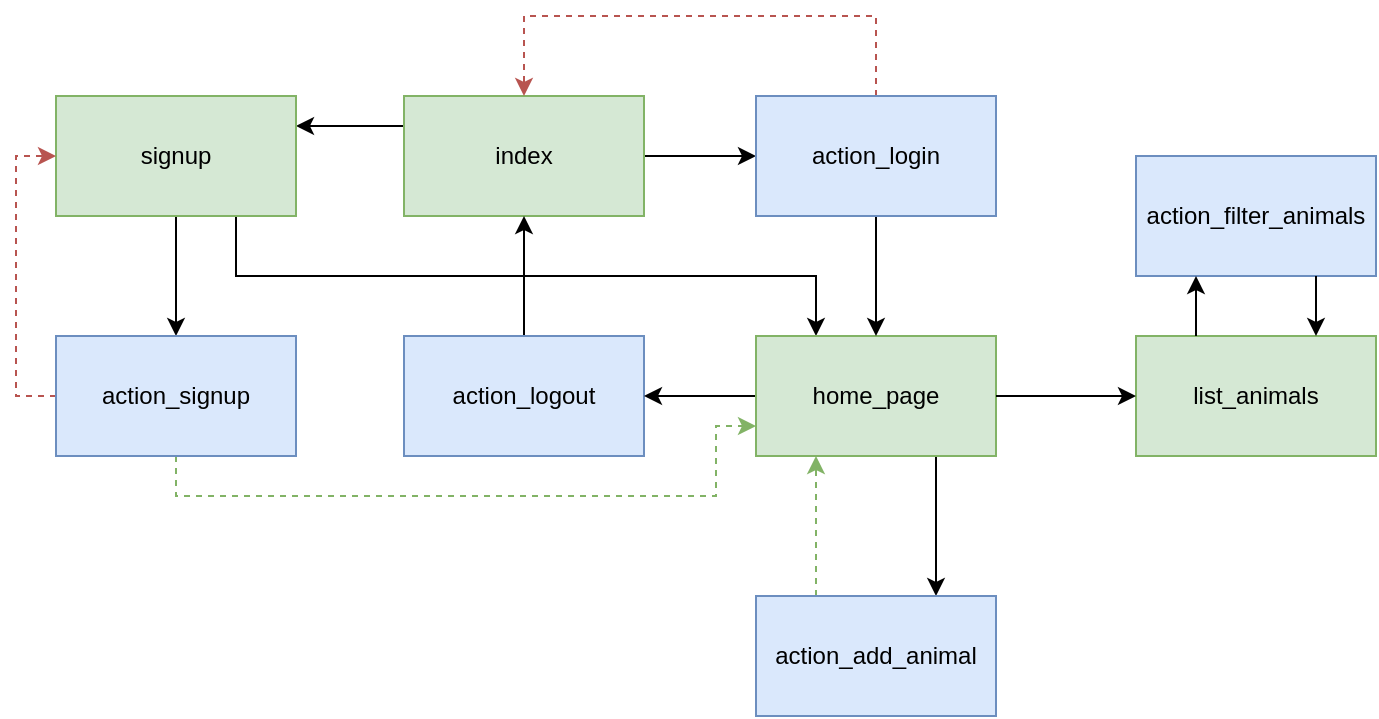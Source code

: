 <mxfile version="13.9.1" type="device"><diagram id="YFT_qSiB2kMt1HVB6Zt0" name="Page-1"><mxGraphModel dx="1185" dy="653" grid="1" gridSize="10" guides="1" tooltips="1" connect="1" arrows="1" fold="1" page="1" pageScale="1" pageWidth="827" pageHeight="1169" math="0" shadow="0"><root><mxCell id="0"/><mxCell id="1" parent="0"/><mxCell id="7VbJM1r4_z_jr_okdKqC-8" style="edgeStyle=orthogonalEdgeStyle;rounded=0;orthogonalLoop=1;jettySize=auto;html=1;exitX=0;exitY=0.25;exitDx=0;exitDy=0;entryX=1;entryY=0.25;entryDx=0;entryDy=0;" parent="1" source="7VbJM1r4_z_jr_okdKqC-1" target="7VbJM1r4_z_jr_okdKqC-2" edge="1"><mxGeometry relative="1" as="geometry"/></mxCell><mxCell id="7VbJM1r4_z_jr_okdKqC-13" style="edgeStyle=orthogonalEdgeStyle;rounded=0;orthogonalLoop=1;jettySize=auto;html=1;exitX=1;exitY=0.5;exitDx=0;exitDy=0;entryX=0;entryY=0.5;entryDx=0;entryDy=0;" parent="1" source="7VbJM1r4_z_jr_okdKqC-1" target="7VbJM1r4_z_jr_okdKqC-12" edge="1"><mxGeometry relative="1" as="geometry"/></mxCell><mxCell id="7VbJM1r4_z_jr_okdKqC-1" value="index" style="rounded=0;whiteSpace=wrap;html=1;fillColor=#d5e8d4;strokeColor=#82b366;" parent="1" vertex="1"><mxGeometry x="254" y="230" width="120" height="60" as="geometry"/></mxCell><mxCell id="7VbJM1r4_z_jr_okdKqC-5" style="edgeStyle=orthogonalEdgeStyle;rounded=0;orthogonalLoop=1;jettySize=auto;html=1;exitX=0.5;exitY=1;exitDx=0;exitDy=0;entryX=0.5;entryY=0;entryDx=0;entryDy=0;" parent="1" source="7VbJM1r4_z_jr_okdKqC-2" target="7VbJM1r4_z_jr_okdKqC-4" edge="1"><mxGeometry relative="1" as="geometry"/></mxCell><mxCell id="7VbJM1r4_z_jr_okdKqC-9" style="edgeStyle=orthogonalEdgeStyle;rounded=0;orthogonalLoop=1;jettySize=auto;html=1;entryX=0.25;entryY=0;entryDx=0;entryDy=0;exitX=0.75;exitY=1;exitDx=0;exitDy=0;" parent="1" source="7VbJM1r4_z_jr_okdKqC-2" edge="1" target="7VbJM1r4_z_jr_okdKqC-11"><mxGeometry relative="1" as="geometry"><mxPoint x="250" y="275" as="targetPoint"/><mxPoint x="240" y="300" as="sourcePoint"/><Array as="points"><mxPoint x="170" y="320"/><mxPoint x="460" y="320"/></Array></mxGeometry></mxCell><mxCell id="7VbJM1r4_z_jr_okdKqC-2" value="signup" style="rounded=0;whiteSpace=wrap;html=1;fillColor=#d5e8d4;strokeColor=#82b366;" parent="1" vertex="1"><mxGeometry x="80" y="230" width="120" height="60" as="geometry"/></mxCell><mxCell id="7VbJM1r4_z_jr_okdKqC-6" style="edgeStyle=orthogonalEdgeStyle;rounded=0;orthogonalLoop=1;jettySize=auto;html=1;exitX=0.5;exitY=0;exitDx=0;exitDy=0;entryX=0.5;entryY=1;entryDx=0;entryDy=0;" parent="1" source="7VbJM1r4_z_jr_okdKqC-3" target="7VbJM1r4_z_jr_okdKqC-1" edge="1"><mxGeometry relative="1" as="geometry"/></mxCell><mxCell id="7VbJM1r4_z_jr_okdKqC-3" value="action_logout" style="rounded=0;whiteSpace=wrap;html=1;fillColor=#dae8fc;strokeColor=#6c8ebf;" parent="1" vertex="1"><mxGeometry x="254" y="350" width="120" height="60" as="geometry"/></mxCell><mxCell id="7VbJM1r4_z_jr_okdKqC-20" style="edgeStyle=orthogonalEdgeStyle;rounded=0;orthogonalLoop=1;jettySize=auto;html=1;exitX=0;exitY=0.5;exitDx=0;exitDy=0;entryX=0;entryY=0.5;entryDx=0;entryDy=0;dashed=1;fillColor=#f8cecc;strokeColor=#b85450;" parent="1" source="7VbJM1r4_z_jr_okdKqC-4" target="7VbJM1r4_z_jr_okdKqC-2" edge="1"><mxGeometry relative="1" as="geometry"/></mxCell><mxCell id="7VbJM1r4_z_jr_okdKqC-21" style="edgeStyle=orthogonalEdgeStyle;rounded=0;orthogonalLoop=1;jettySize=auto;html=1;exitX=0.5;exitY=1;exitDx=0;exitDy=0;dashed=1;entryX=0;entryY=0.75;entryDx=0;entryDy=0;fillColor=#d5e8d4;strokeColor=#82b366;" parent="1" source="7VbJM1r4_z_jr_okdKqC-4" target="7VbJM1r4_z_jr_okdKqC-11" edge="1"><mxGeometry relative="1" as="geometry"><mxPoint x="420" y="400" as="targetPoint"/><Array as="points"><mxPoint x="140" y="430"/><mxPoint x="410" y="430"/><mxPoint x="410" y="395"/></Array></mxGeometry></mxCell><mxCell id="7VbJM1r4_z_jr_okdKqC-4" value="action_signup" style="rounded=0;whiteSpace=wrap;html=1;fillColor=#dae8fc;strokeColor=#6c8ebf;" parent="1" vertex="1"><mxGeometry x="80" y="350" width="120" height="60" as="geometry"/></mxCell><mxCell id="7VbJM1r4_z_jr_okdKqC-15" style="edgeStyle=orthogonalEdgeStyle;rounded=0;orthogonalLoop=1;jettySize=auto;html=1;exitX=0;exitY=0.5;exitDx=0;exitDy=0;entryX=1;entryY=0.5;entryDx=0;entryDy=0;" parent="1" source="7VbJM1r4_z_jr_okdKqC-11" target="7VbJM1r4_z_jr_okdKqC-3" edge="1"><mxGeometry relative="1" as="geometry"/></mxCell><mxCell id="7VbJM1r4_z_jr_okdKqC-17" style="edgeStyle=orthogonalEdgeStyle;rounded=0;orthogonalLoop=1;jettySize=auto;html=1;exitX=0.75;exitY=1;exitDx=0;exitDy=0;entryX=0.75;entryY=0;entryDx=0;entryDy=0;" parent="1" source="7VbJM1r4_z_jr_okdKqC-11" target="7VbJM1r4_z_jr_okdKqC-16" edge="1"><mxGeometry relative="1" as="geometry"/></mxCell><mxCell id="7VbJM1r4_z_jr_okdKqC-11" value="home_page" style="rounded=0;whiteSpace=wrap;html=1;fillColor=#d5e8d4;strokeColor=#82b366;" parent="1" vertex="1"><mxGeometry x="430" y="350" width="120" height="60" as="geometry"/></mxCell><mxCell id="7VbJM1r4_z_jr_okdKqC-14" style="edgeStyle=orthogonalEdgeStyle;rounded=0;orthogonalLoop=1;jettySize=auto;html=1;exitX=0.5;exitY=1;exitDx=0;exitDy=0;entryX=0.5;entryY=0;entryDx=0;entryDy=0;" parent="1" source="7VbJM1r4_z_jr_okdKqC-12" target="7VbJM1r4_z_jr_okdKqC-11" edge="1"><mxGeometry relative="1" as="geometry"/></mxCell><mxCell id="7VbJM1r4_z_jr_okdKqC-19" style="edgeStyle=orthogonalEdgeStyle;rounded=0;orthogonalLoop=1;jettySize=auto;html=1;dashed=1;entryX=0.5;entryY=0;entryDx=0;entryDy=0;fillColor=#f8cecc;strokeColor=#b85450;" parent="1" source="7VbJM1r4_z_jr_okdKqC-12" target="7VbJM1r4_z_jr_okdKqC-1" edge="1"><mxGeometry relative="1" as="geometry"><mxPoint x="480" y="100" as="targetPoint"/><Array as="points"><mxPoint x="490" y="190"/><mxPoint x="314" y="190"/></Array></mxGeometry></mxCell><mxCell id="7VbJM1r4_z_jr_okdKqC-12" value="action_login" style="rounded=0;whiteSpace=wrap;html=1;fillColor=#dae8fc;strokeColor=#6c8ebf;" parent="1" vertex="1"><mxGeometry x="430" y="230" width="120" height="60" as="geometry"/></mxCell><mxCell id="7VbJM1r4_z_jr_okdKqC-18" style="edgeStyle=orthogonalEdgeStyle;rounded=0;orthogonalLoop=1;jettySize=auto;html=1;exitX=0.25;exitY=0;exitDx=0;exitDy=0;entryX=0.25;entryY=1;entryDx=0;entryDy=0;fillColor=#d5e8d4;strokeColor=#82b366;dashed=1;" parent="1" source="7VbJM1r4_z_jr_okdKqC-16" target="7VbJM1r4_z_jr_okdKqC-11" edge="1"><mxGeometry relative="1" as="geometry"/></mxCell><mxCell id="7VbJM1r4_z_jr_okdKqC-16" value="action_add_animal" style="rounded=0;whiteSpace=wrap;html=1;fillColor=#dae8fc;strokeColor=#6c8ebf;" parent="1" vertex="1"><mxGeometry x="430" y="480" width="120" height="60" as="geometry"/></mxCell><mxCell id="wE_pWC_oFrWQAzYefzeZ-1" value="list_animals" style="rounded=0;whiteSpace=wrap;html=1;fillColor=#d5e8d4;strokeColor=#82b366;" vertex="1" parent="1"><mxGeometry x="620" y="350" width="120" height="60" as="geometry"/></mxCell><mxCell id="wE_pWC_oFrWQAzYefzeZ-2" value="" style="endArrow=classic;html=1;entryX=0;entryY=0.5;entryDx=0;entryDy=0;exitX=1;exitY=0.5;exitDx=0;exitDy=0;" edge="1" parent="1" source="7VbJM1r4_z_jr_okdKqC-11" target="wE_pWC_oFrWQAzYefzeZ-1"><mxGeometry width="50" height="50" relative="1" as="geometry"><mxPoint x="390" y="430" as="sourcePoint"/><mxPoint x="440" y="380" as="targetPoint"/></mxGeometry></mxCell><mxCell id="wE_pWC_oFrWQAzYefzeZ-3" value="&lt;div&gt;action_filter_animals&lt;/div&gt;" style="rounded=0;whiteSpace=wrap;html=1;fillColor=#dae8fc;strokeColor=#6c8ebf;" vertex="1" parent="1"><mxGeometry x="620" y="260" width="120" height="60" as="geometry"/></mxCell><mxCell id="wE_pWC_oFrWQAzYefzeZ-4" value="" style="endArrow=classic;html=1;entryX=0.25;entryY=1;entryDx=0;entryDy=0;exitX=0.25;exitY=0;exitDx=0;exitDy=0;" edge="1" parent="1" source="wE_pWC_oFrWQAzYefzeZ-1" target="wE_pWC_oFrWQAzYefzeZ-3"><mxGeometry width="50" height="50" relative="1" as="geometry"><mxPoint x="400" y="430" as="sourcePoint"/><mxPoint x="450" y="380" as="targetPoint"/></mxGeometry></mxCell><mxCell id="wE_pWC_oFrWQAzYefzeZ-5" value="" style="endArrow=classic;html=1;entryX=0.75;entryY=0;entryDx=0;entryDy=0;exitX=0.75;exitY=1;exitDx=0;exitDy=0;" edge="1" parent="1" source="wE_pWC_oFrWQAzYefzeZ-3" target="wE_pWC_oFrWQAzYefzeZ-1"><mxGeometry width="50" height="50" relative="1" as="geometry"><mxPoint x="400" y="430" as="sourcePoint"/><mxPoint x="450" y="380" as="targetPoint"/></mxGeometry></mxCell></root></mxGraphModel></diagram></mxfile>